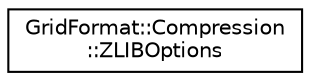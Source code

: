 digraph "Graphical Class Hierarchy"
{
 // LATEX_PDF_SIZE
  edge [fontname="Helvetica",fontsize="10",labelfontname="Helvetica",labelfontsize="10"];
  node [fontname="Helvetica",fontsize="10",shape=record];
  rankdir="LR";
  Node0 [label="GridFormat::Compression\l::ZLIBOptions",height=0.2,width=0.4,color="black", fillcolor="white", style="filled",URL="$structGridFormat_1_1Compression_1_1ZLIBOptions.html",tooltip="Options for the zlib compressor."];
}
